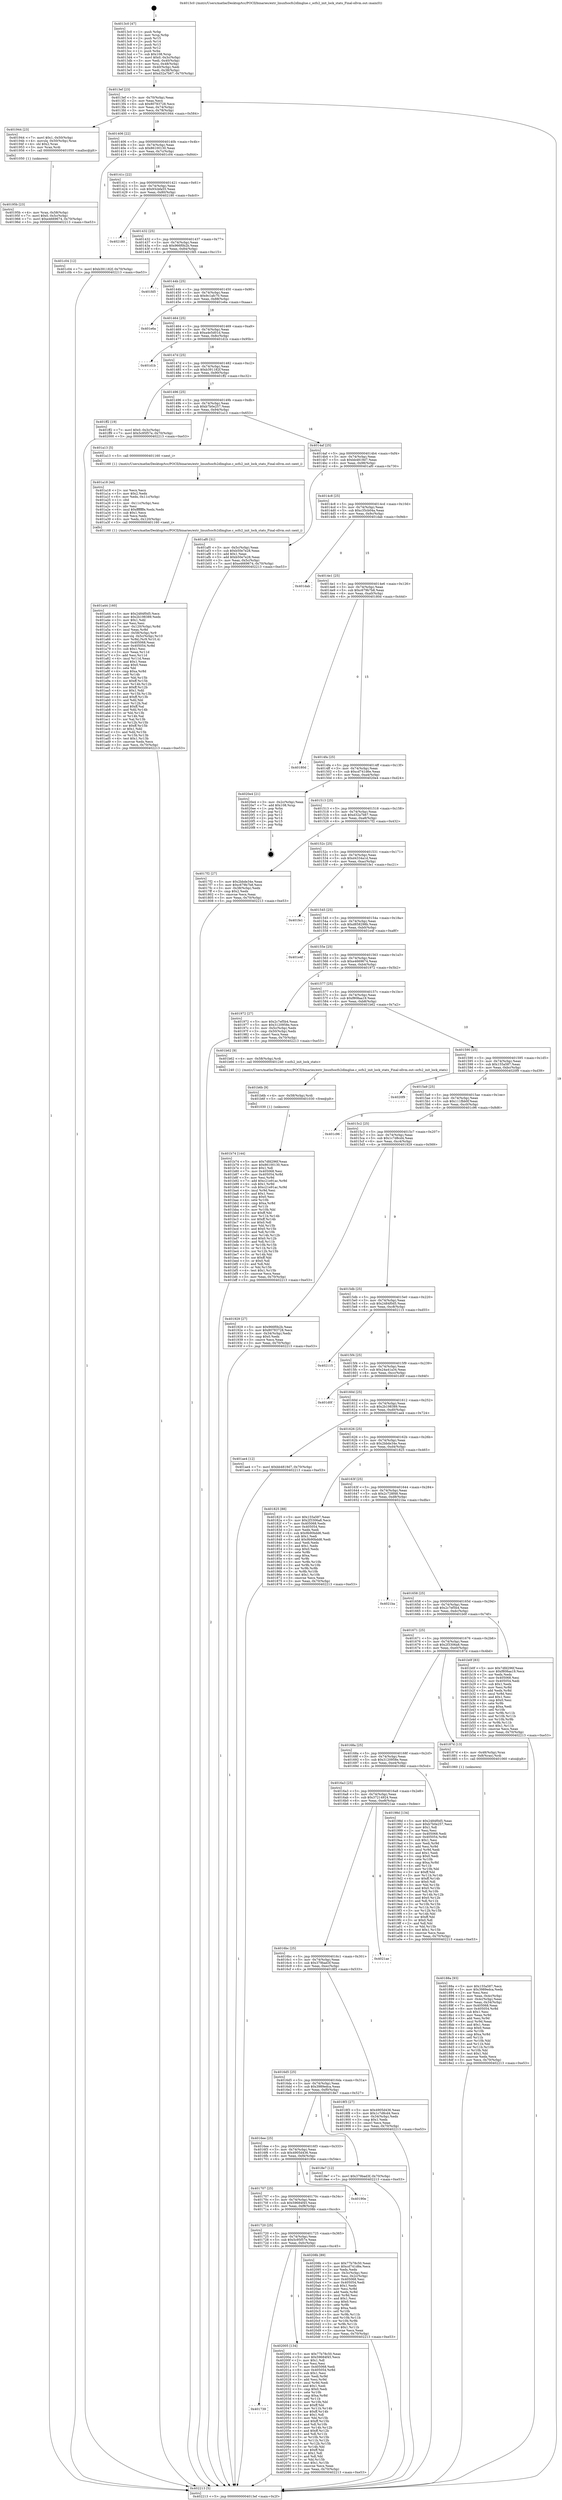 digraph "0x4013c0" {
  label = "0x4013c0 (/mnt/c/Users/mathe/Desktop/tcc/POCII/binaries/extr_linuxfsocfs2dlmglue.c_ocfs2_init_lock_stats_Final-ollvm.out::main(0))"
  labelloc = "t"
  node[shape=record]

  Entry [label="",width=0.3,height=0.3,shape=circle,fillcolor=black,style=filled]
  "0x4013ef" [label="{
     0x4013ef [23]\l
     | [instrs]\l
     &nbsp;&nbsp;0x4013ef \<+3\>: mov -0x70(%rbp),%eax\l
     &nbsp;&nbsp;0x4013f2 \<+2\>: mov %eax,%ecx\l
     &nbsp;&nbsp;0x4013f4 \<+6\>: sub $0x80783728,%ecx\l
     &nbsp;&nbsp;0x4013fa \<+3\>: mov %eax,-0x74(%rbp)\l
     &nbsp;&nbsp;0x4013fd \<+3\>: mov %ecx,-0x78(%rbp)\l
     &nbsp;&nbsp;0x401400 \<+6\>: je 0000000000401944 \<main+0x584\>\l
  }"]
  "0x401944" [label="{
     0x401944 [23]\l
     | [instrs]\l
     &nbsp;&nbsp;0x401944 \<+7\>: movl $0x1,-0x50(%rbp)\l
     &nbsp;&nbsp;0x40194b \<+4\>: movslq -0x50(%rbp),%rax\l
     &nbsp;&nbsp;0x40194f \<+4\>: shl $0x2,%rax\l
     &nbsp;&nbsp;0x401953 \<+3\>: mov %rax,%rdi\l
     &nbsp;&nbsp;0x401956 \<+5\>: call 0000000000401050 \<malloc@plt\>\l
     | [calls]\l
     &nbsp;&nbsp;0x401050 \{1\} (unknown)\l
  }"]
  "0x401406" [label="{
     0x401406 [22]\l
     | [instrs]\l
     &nbsp;&nbsp;0x401406 \<+5\>: jmp 000000000040140b \<main+0x4b\>\l
     &nbsp;&nbsp;0x40140b \<+3\>: mov -0x74(%rbp),%eax\l
     &nbsp;&nbsp;0x40140e \<+5\>: sub $0x86100130,%eax\l
     &nbsp;&nbsp;0x401413 \<+3\>: mov %eax,-0x7c(%rbp)\l
     &nbsp;&nbsp;0x401416 \<+6\>: je 0000000000401c04 \<main+0x844\>\l
  }"]
  Exit [label="",width=0.3,height=0.3,shape=circle,fillcolor=black,style=filled,peripheries=2]
  "0x401c04" [label="{
     0x401c04 [12]\l
     | [instrs]\l
     &nbsp;&nbsp;0x401c04 \<+7\>: movl $0xb391182f,-0x70(%rbp)\l
     &nbsp;&nbsp;0x401c0b \<+5\>: jmp 0000000000402213 \<main+0xe53\>\l
  }"]
  "0x40141c" [label="{
     0x40141c [22]\l
     | [instrs]\l
     &nbsp;&nbsp;0x40141c \<+5\>: jmp 0000000000401421 \<main+0x61\>\l
     &nbsp;&nbsp;0x401421 \<+3\>: mov -0x74(%rbp),%eax\l
     &nbsp;&nbsp;0x401424 \<+5\>: sub $0x93cbfa55,%eax\l
     &nbsp;&nbsp;0x401429 \<+3\>: mov %eax,-0x80(%rbp)\l
     &nbsp;&nbsp;0x40142c \<+6\>: je 0000000000402180 \<main+0xdc0\>\l
  }"]
  "0x401739" [label="{
     0x401739\l
  }", style=dashed]
  "0x402180" [label="{
     0x402180\l
  }", style=dashed]
  "0x401432" [label="{
     0x401432 [25]\l
     | [instrs]\l
     &nbsp;&nbsp;0x401432 \<+5\>: jmp 0000000000401437 \<main+0x77\>\l
     &nbsp;&nbsp;0x401437 \<+3\>: mov -0x74(%rbp),%eax\l
     &nbsp;&nbsp;0x40143a \<+5\>: sub $0x966f0b2b,%eax\l
     &nbsp;&nbsp;0x40143f \<+6\>: mov %eax,-0x84(%rbp)\l
     &nbsp;&nbsp;0x401445 \<+6\>: je 0000000000401fd5 \<main+0xc15\>\l
  }"]
  "0x402005" [label="{
     0x402005 [134]\l
     | [instrs]\l
     &nbsp;&nbsp;0x402005 \<+5\>: mov $0x77b78c50,%eax\l
     &nbsp;&nbsp;0x40200a \<+5\>: mov $0x59684f45,%ecx\l
     &nbsp;&nbsp;0x40200f \<+2\>: mov $0x1,%dl\l
     &nbsp;&nbsp;0x402011 \<+2\>: xor %esi,%esi\l
     &nbsp;&nbsp;0x402013 \<+7\>: mov 0x405068,%edi\l
     &nbsp;&nbsp;0x40201a \<+8\>: mov 0x405054,%r8d\l
     &nbsp;&nbsp;0x402022 \<+3\>: sub $0x1,%esi\l
     &nbsp;&nbsp;0x402025 \<+3\>: mov %edi,%r9d\l
     &nbsp;&nbsp;0x402028 \<+3\>: add %esi,%r9d\l
     &nbsp;&nbsp;0x40202b \<+4\>: imul %r9d,%edi\l
     &nbsp;&nbsp;0x40202f \<+3\>: and $0x1,%edi\l
     &nbsp;&nbsp;0x402032 \<+3\>: cmp $0x0,%edi\l
     &nbsp;&nbsp;0x402035 \<+4\>: sete %r10b\l
     &nbsp;&nbsp;0x402039 \<+4\>: cmp $0xa,%r8d\l
     &nbsp;&nbsp;0x40203d \<+4\>: setl %r11b\l
     &nbsp;&nbsp;0x402041 \<+3\>: mov %r10b,%bl\l
     &nbsp;&nbsp;0x402044 \<+3\>: xor $0xff,%bl\l
     &nbsp;&nbsp;0x402047 \<+3\>: mov %r11b,%r14b\l
     &nbsp;&nbsp;0x40204a \<+4\>: xor $0xff,%r14b\l
     &nbsp;&nbsp;0x40204e \<+3\>: xor $0x1,%dl\l
     &nbsp;&nbsp;0x402051 \<+3\>: mov %bl,%r15b\l
     &nbsp;&nbsp;0x402054 \<+4\>: and $0xff,%r15b\l
     &nbsp;&nbsp;0x402058 \<+3\>: and %dl,%r10b\l
     &nbsp;&nbsp;0x40205b \<+3\>: mov %r14b,%r12b\l
     &nbsp;&nbsp;0x40205e \<+4\>: and $0xff,%r12b\l
     &nbsp;&nbsp;0x402062 \<+3\>: and %dl,%r11b\l
     &nbsp;&nbsp;0x402065 \<+3\>: or %r10b,%r15b\l
     &nbsp;&nbsp;0x402068 \<+3\>: or %r11b,%r12b\l
     &nbsp;&nbsp;0x40206b \<+3\>: xor %r12b,%r15b\l
     &nbsp;&nbsp;0x40206e \<+3\>: or %r14b,%bl\l
     &nbsp;&nbsp;0x402071 \<+3\>: xor $0xff,%bl\l
     &nbsp;&nbsp;0x402074 \<+3\>: or $0x1,%dl\l
     &nbsp;&nbsp;0x402077 \<+2\>: and %dl,%bl\l
     &nbsp;&nbsp;0x402079 \<+3\>: or %bl,%r15b\l
     &nbsp;&nbsp;0x40207c \<+4\>: test $0x1,%r15b\l
     &nbsp;&nbsp;0x402080 \<+3\>: cmovne %ecx,%eax\l
     &nbsp;&nbsp;0x402083 \<+3\>: mov %eax,-0x70(%rbp)\l
     &nbsp;&nbsp;0x402086 \<+5\>: jmp 0000000000402213 \<main+0xe53\>\l
  }"]
  "0x401fd5" [label="{
     0x401fd5\l
  }", style=dashed]
  "0x40144b" [label="{
     0x40144b [25]\l
     | [instrs]\l
     &nbsp;&nbsp;0x40144b \<+5\>: jmp 0000000000401450 \<main+0x90\>\l
     &nbsp;&nbsp;0x401450 \<+3\>: mov -0x74(%rbp),%eax\l
     &nbsp;&nbsp;0x401453 \<+5\>: sub $0x9c1afc70,%eax\l
     &nbsp;&nbsp;0x401458 \<+6\>: mov %eax,-0x88(%rbp)\l
     &nbsp;&nbsp;0x40145e \<+6\>: je 0000000000401e6a \<main+0xaaa\>\l
  }"]
  "0x401720" [label="{
     0x401720 [25]\l
     | [instrs]\l
     &nbsp;&nbsp;0x401720 \<+5\>: jmp 0000000000401725 \<main+0x365\>\l
     &nbsp;&nbsp;0x401725 \<+3\>: mov -0x74(%rbp),%eax\l
     &nbsp;&nbsp;0x401728 \<+5\>: sub $0x5c95f57e,%eax\l
     &nbsp;&nbsp;0x40172d \<+6\>: mov %eax,-0xfc(%rbp)\l
     &nbsp;&nbsp;0x401733 \<+6\>: je 0000000000402005 \<main+0xc45\>\l
  }"]
  "0x401e6a" [label="{
     0x401e6a\l
  }", style=dashed]
  "0x401464" [label="{
     0x401464 [25]\l
     | [instrs]\l
     &nbsp;&nbsp;0x401464 \<+5\>: jmp 0000000000401469 \<main+0xa9\>\l
     &nbsp;&nbsp;0x401469 \<+3\>: mov -0x74(%rbp),%eax\l
     &nbsp;&nbsp;0x40146c \<+5\>: sub $0xa4e5d01d,%eax\l
     &nbsp;&nbsp;0x401471 \<+6\>: mov %eax,-0x8c(%rbp)\l
     &nbsp;&nbsp;0x401477 \<+6\>: je 0000000000401d1b \<main+0x95b\>\l
  }"]
  "0x40208b" [label="{
     0x40208b [89]\l
     | [instrs]\l
     &nbsp;&nbsp;0x40208b \<+5\>: mov $0x77b78c50,%eax\l
     &nbsp;&nbsp;0x402090 \<+5\>: mov $0xcd741d6e,%ecx\l
     &nbsp;&nbsp;0x402095 \<+2\>: xor %edx,%edx\l
     &nbsp;&nbsp;0x402097 \<+3\>: mov -0x3c(%rbp),%esi\l
     &nbsp;&nbsp;0x40209a \<+3\>: mov %esi,-0x2c(%rbp)\l
     &nbsp;&nbsp;0x40209d \<+7\>: mov 0x405068,%esi\l
     &nbsp;&nbsp;0x4020a4 \<+7\>: mov 0x405054,%edi\l
     &nbsp;&nbsp;0x4020ab \<+3\>: sub $0x1,%edx\l
     &nbsp;&nbsp;0x4020ae \<+3\>: mov %esi,%r8d\l
     &nbsp;&nbsp;0x4020b1 \<+3\>: add %edx,%r8d\l
     &nbsp;&nbsp;0x4020b4 \<+4\>: imul %r8d,%esi\l
     &nbsp;&nbsp;0x4020b8 \<+3\>: and $0x1,%esi\l
     &nbsp;&nbsp;0x4020bb \<+3\>: cmp $0x0,%esi\l
     &nbsp;&nbsp;0x4020be \<+4\>: sete %r9b\l
     &nbsp;&nbsp;0x4020c2 \<+3\>: cmp $0xa,%edi\l
     &nbsp;&nbsp;0x4020c5 \<+4\>: setl %r10b\l
     &nbsp;&nbsp;0x4020c9 \<+3\>: mov %r9b,%r11b\l
     &nbsp;&nbsp;0x4020cc \<+3\>: and %r10b,%r11b\l
     &nbsp;&nbsp;0x4020cf \<+3\>: xor %r10b,%r9b\l
     &nbsp;&nbsp;0x4020d2 \<+3\>: or %r9b,%r11b\l
     &nbsp;&nbsp;0x4020d5 \<+4\>: test $0x1,%r11b\l
     &nbsp;&nbsp;0x4020d9 \<+3\>: cmovne %ecx,%eax\l
     &nbsp;&nbsp;0x4020dc \<+3\>: mov %eax,-0x70(%rbp)\l
     &nbsp;&nbsp;0x4020df \<+5\>: jmp 0000000000402213 \<main+0xe53\>\l
  }"]
  "0x401d1b" [label="{
     0x401d1b\l
  }", style=dashed]
  "0x40147d" [label="{
     0x40147d [25]\l
     | [instrs]\l
     &nbsp;&nbsp;0x40147d \<+5\>: jmp 0000000000401482 \<main+0xc2\>\l
     &nbsp;&nbsp;0x401482 \<+3\>: mov -0x74(%rbp),%eax\l
     &nbsp;&nbsp;0x401485 \<+5\>: sub $0xb391182f,%eax\l
     &nbsp;&nbsp;0x40148a \<+6\>: mov %eax,-0x90(%rbp)\l
     &nbsp;&nbsp;0x401490 \<+6\>: je 0000000000401ff2 \<main+0xc32\>\l
  }"]
  "0x401707" [label="{
     0x401707 [25]\l
     | [instrs]\l
     &nbsp;&nbsp;0x401707 \<+5\>: jmp 000000000040170c \<main+0x34c\>\l
     &nbsp;&nbsp;0x40170c \<+3\>: mov -0x74(%rbp),%eax\l
     &nbsp;&nbsp;0x40170f \<+5\>: sub $0x59684f45,%eax\l
     &nbsp;&nbsp;0x401714 \<+6\>: mov %eax,-0xf8(%rbp)\l
     &nbsp;&nbsp;0x40171a \<+6\>: je 000000000040208b \<main+0xccb\>\l
  }"]
  "0x401ff2" [label="{
     0x401ff2 [19]\l
     | [instrs]\l
     &nbsp;&nbsp;0x401ff2 \<+7\>: movl $0x0,-0x3c(%rbp)\l
     &nbsp;&nbsp;0x401ff9 \<+7\>: movl $0x5c95f57e,-0x70(%rbp)\l
     &nbsp;&nbsp;0x402000 \<+5\>: jmp 0000000000402213 \<main+0xe53\>\l
  }"]
  "0x401496" [label="{
     0x401496 [25]\l
     | [instrs]\l
     &nbsp;&nbsp;0x401496 \<+5\>: jmp 000000000040149b \<main+0xdb\>\l
     &nbsp;&nbsp;0x40149b \<+3\>: mov -0x74(%rbp),%eax\l
     &nbsp;&nbsp;0x40149e \<+5\>: sub $0xb7b0e257,%eax\l
     &nbsp;&nbsp;0x4014a3 \<+6\>: mov %eax,-0x94(%rbp)\l
     &nbsp;&nbsp;0x4014a9 \<+6\>: je 0000000000401a13 \<main+0x653\>\l
  }"]
  "0x40190e" [label="{
     0x40190e\l
  }", style=dashed]
  "0x401a13" [label="{
     0x401a13 [5]\l
     | [instrs]\l
     &nbsp;&nbsp;0x401a13 \<+5\>: call 0000000000401160 \<next_i\>\l
     | [calls]\l
     &nbsp;&nbsp;0x401160 \{1\} (/mnt/c/Users/mathe/Desktop/tcc/POCII/binaries/extr_linuxfsocfs2dlmglue.c_ocfs2_init_lock_stats_Final-ollvm.out::next_i)\l
  }"]
  "0x4014af" [label="{
     0x4014af [25]\l
     | [instrs]\l
     &nbsp;&nbsp;0x4014af \<+5\>: jmp 00000000004014b4 \<main+0xf4\>\l
     &nbsp;&nbsp;0x4014b4 \<+3\>: mov -0x74(%rbp),%eax\l
     &nbsp;&nbsp;0x4014b7 \<+5\>: sub $0xbb4819d7,%eax\l
     &nbsp;&nbsp;0x4014bc \<+6\>: mov %eax,-0x98(%rbp)\l
     &nbsp;&nbsp;0x4014c2 \<+6\>: je 0000000000401af0 \<main+0x730\>\l
  }"]
  "0x401b74" [label="{
     0x401b74 [144]\l
     | [instrs]\l
     &nbsp;&nbsp;0x401b74 \<+5\>: mov $0x7dfd296f,%eax\l
     &nbsp;&nbsp;0x401b79 \<+5\>: mov $0x86100130,%ecx\l
     &nbsp;&nbsp;0x401b7e \<+2\>: mov $0x1,%dl\l
     &nbsp;&nbsp;0x401b80 \<+7\>: mov 0x405068,%esi\l
     &nbsp;&nbsp;0x401b87 \<+8\>: mov 0x405054,%r8d\l
     &nbsp;&nbsp;0x401b8f \<+3\>: mov %esi,%r9d\l
     &nbsp;&nbsp;0x401b92 \<+7\>: add $0xc21e91ac,%r9d\l
     &nbsp;&nbsp;0x401b99 \<+4\>: sub $0x1,%r9d\l
     &nbsp;&nbsp;0x401b9d \<+7\>: sub $0xc21e91ac,%r9d\l
     &nbsp;&nbsp;0x401ba4 \<+4\>: imul %r9d,%esi\l
     &nbsp;&nbsp;0x401ba8 \<+3\>: and $0x1,%esi\l
     &nbsp;&nbsp;0x401bab \<+3\>: cmp $0x0,%esi\l
     &nbsp;&nbsp;0x401bae \<+4\>: sete %r10b\l
     &nbsp;&nbsp;0x401bb2 \<+4\>: cmp $0xa,%r8d\l
     &nbsp;&nbsp;0x401bb6 \<+4\>: setl %r11b\l
     &nbsp;&nbsp;0x401bba \<+3\>: mov %r10b,%bl\l
     &nbsp;&nbsp;0x401bbd \<+3\>: xor $0xff,%bl\l
     &nbsp;&nbsp;0x401bc0 \<+3\>: mov %r11b,%r14b\l
     &nbsp;&nbsp;0x401bc3 \<+4\>: xor $0xff,%r14b\l
     &nbsp;&nbsp;0x401bc7 \<+3\>: xor $0x0,%dl\l
     &nbsp;&nbsp;0x401bca \<+3\>: mov %bl,%r15b\l
     &nbsp;&nbsp;0x401bcd \<+4\>: and $0x0,%r15b\l
     &nbsp;&nbsp;0x401bd1 \<+3\>: and %dl,%r10b\l
     &nbsp;&nbsp;0x401bd4 \<+3\>: mov %r14b,%r12b\l
     &nbsp;&nbsp;0x401bd7 \<+4\>: and $0x0,%r12b\l
     &nbsp;&nbsp;0x401bdb \<+3\>: and %dl,%r11b\l
     &nbsp;&nbsp;0x401bde \<+3\>: or %r10b,%r15b\l
     &nbsp;&nbsp;0x401be1 \<+3\>: or %r11b,%r12b\l
     &nbsp;&nbsp;0x401be4 \<+3\>: xor %r12b,%r15b\l
     &nbsp;&nbsp;0x401be7 \<+3\>: or %r14b,%bl\l
     &nbsp;&nbsp;0x401bea \<+3\>: xor $0xff,%bl\l
     &nbsp;&nbsp;0x401bed \<+3\>: or $0x0,%dl\l
     &nbsp;&nbsp;0x401bf0 \<+2\>: and %dl,%bl\l
     &nbsp;&nbsp;0x401bf2 \<+3\>: or %bl,%r15b\l
     &nbsp;&nbsp;0x401bf5 \<+4\>: test $0x1,%r15b\l
     &nbsp;&nbsp;0x401bf9 \<+3\>: cmovne %ecx,%eax\l
     &nbsp;&nbsp;0x401bfc \<+3\>: mov %eax,-0x70(%rbp)\l
     &nbsp;&nbsp;0x401bff \<+5\>: jmp 0000000000402213 \<main+0xe53\>\l
  }"]
  "0x401af0" [label="{
     0x401af0 [31]\l
     | [instrs]\l
     &nbsp;&nbsp;0x401af0 \<+3\>: mov -0x5c(%rbp),%eax\l
     &nbsp;&nbsp;0x401af3 \<+5\>: sub $0xb50e7e28,%eax\l
     &nbsp;&nbsp;0x401af8 \<+3\>: add $0x1,%eax\l
     &nbsp;&nbsp;0x401afb \<+5\>: add $0xb50e7e28,%eax\l
     &nbsp;&nbsp;0x401b00 \<+3\>: mov %eax,-0x5c(%rbp)\l
     &nbsp;&nbsp;0x401b03 \<+7\>: movl $0xe4669674,-0x70(%rbp)\l
     &nbsp;&nbsp;0x401b0a \<+5\>: jmp 0000000000402213 \<main+0xe53\>\l
  }"]
  "0x4014c8" [label="{
     0x4014c8 [25]\l
     | [instrs]\l
     &nbsp;&nbsp;0x4014c8 \<+5\>: jmp 00000000004014cd \<main+0x10d\>\l
     &nbsp;&nbsp;0x4014cd \<+3\>: mov -0x74(%rbp),%eax\l
     &nbsp;&nbsp;0x4014d0 \<+5\>: sub $0xc35cb04a,%eax\l
     &nbsp;&nbsp;0x4014d5 \<+6\>: mov %eax,-0x9c(%rbp)\l
     &nbsp;&nbsp;0x4014db \<+6\>: je 0000000000401dab \<main+0x9eb\>\l
  }"]
  "0x401b6b" [label="{
     0x401b6b [9]\l
     | [instrs]\l
     &nbsp;&nbsp;0x401b6b \<+4\>: mov -0x58(%rbp),%rdi\l
     &nbsp;&nbsp;0x401b6f \<+5\>: call 0000000000401030 \<free@plt\>\l
     | [calls]\l
     &nbsp;&nbsp;0x401030 \{1\} (unknown)\l
  }"]
  "0x401dab" [label="{
     0x401dab\l
  }", style=dashed]
  "0x4014e1" [label="{
     0x4014e1 [25]\l
     | [instrs]\l
     &nbsp;&nbsp;0x4014e1 \<+5\>: jmp 00000000004014e6 \<main+0x126\>\l
     &nbsp;&nbsp;0x4014e6 \<+3\>: mov -0x74(%rbp),%eax\l
     &nbsp;&nbsp;0x4014e9 \<+5\>: sub $0xc679b7b8,%eax\l
     &nbsp;&nbsp;0x4014ee \<+6\>: mov %eax,-0xa0(%rbp)\l
     &nbsp;&nbsp;0x4014f4 \<+6\>: je 000000000040180d \<main+0x44d\>\l
  }"]
  "0x401a44" [label="{
     0x401a44 [160]\l
     | [instrs]\l
     &nbsp;&nbsp;0x401a44 \<+5\>: mov $0x2484f0d5,%ecx\l
     &nbsp;&nbsp;0x401a49 \<+5\>: mov $0x2b198389,%edx\l
     &nbsp;&nbsp;0x401a4e \<+3\>: mov $0x1,%dil\l
     &nbsp;&nbsp;0x401a51 \<+2\>: xor %esi,%esi\l
     &nbsp;&nbsp;0x401a53 \<+7\>: mov -0x120(%rbp),%r8d\l
     &nbsp;&nbsp;0x401a5a \<+4\>: imul %eax,%r8d\l
     &nbsp;&nbsp;0x401a5e \<+4\>: mov -0x58(%rbp),%r9\l
     &nbsp;&nbsp;0x401a62 \<+4\>: movslq -0x5c(%rbp),%r10\l
     &nbsp;&nbsp;0x401a66 \<+4\>: mov %r8d,(%r9,%r10,4)\l
     &nbsp;&nbsp;0x401a6a \<+7\>: mov 0x405068,%eax\l
     &nbsp;&nbsp;0x401a71 \<+8\>: mov 0x405054,%r8d\l
     &nbsp;&nbsp;0x401a79 \<+3\>: sub $0x1,%esi\l
     &nbsp;&nbsp;0x401a7c \<+3\>: mov %eax,%r11d\l
     &nbsp;&nbsp;0x401a7f \<+3\>: add %esi,%r11d\l
     &nbsp;&nbsp;0x401a82 \<+4\>: imul %r11d,%eax\l
     &nbsp;&nbsp;0x401a86 \<+3\>: and $0x1,%eax\l
     &nbsp;&nbsp;0x401a89 \<+3\>: cmp $0x0,%eax\l
     &nbsp;&nbsp;0x401a8c \<+3\>: sete %bl\l
     &nbsp;&nbsp;0x401a8f \<+4\>: cmp $0xa,%r8d\l
     &nbsp;&nbsp;0x401a93 \<+4\>: setl %r14b\l
     &nbsp;&nbsp;0x401a97 \<+3\>: mov %bl,%r15b\l
     &nbsp;&nbsp;0x401a9a \<+4\>: xor $0xff,%r15b\l
     &nbsp;&nbsp;0x401a9e \<+3\>: mov %r14b,%r12b\l
     &nbsp;&nbsp;0x401aa1 \<+4\>: xor $0xff,%r12b\l
     &nbsp;&nbsp;0x401aa5 \<+4\>: xor $0x1,%dil\l
     &nbsp;&nbsp;0x401aa9 \<+3\>: mov %r15b,%r13b\l
     &nbsp;&nbsp;0x401aac \<+4\>: and $0xff,%r13b\l
     &nbsp;&nbsp;0x401ab0 \<+3\>: and %dil,%bl\l
     &nbsp;&nbsp;0x401ab3 \<+3\>: mov %r12b,%al\l
     &nbsp;&nbsp;0x401ab6 \<+2\>: and $0xff,%al\l
     &nbsp;&nbsp;0x401ab8 \<+3\>: and %dil,%r14b\l
     &nbsp;&nbsp;0x401abb \<+3\>: or %bl,%r13b\l
     &nbsp;&nbsp;0x401abe \<+3\>: or %r14b,%al\l
     &nbsp;&nbsp;0x401ac1 \<+3\>: xor %al,%r13b\l
     &nbsp;&nbsp;0x401ac4 \<+3\>: or %r12b,%r15b\l
     &nbsp;&nbsp;0x401ac7 \<+4\>: xor $0xff,%r15b\l
     &nbsp;&nbsp;0x401acb \<+4\>: or $0x1,%dil\l
     &nbsp;&nbsp;0x401acf \<+3\>: and %dil,%r15b\l
     &nbsp;&nbsp;0x401ad2 \<+3\>: or %r15b,%r13b\l
     &nbsp;&nbsp;0x401ad5 \<+4\>: test $0x1,%r13b\l
     &nbsp;&nbsp;0x401ad9 \<+3\>: cmovne %edx,%ecx\l
     &nbsp;&nbsp;0x401adc \<+3\>: mov %ecx,-0x70(%rbp)\l
     &nbsp;&nbsp;0x401adf \<+5\>: jmp 0000000000402213 \<main+0xe53\>\l
  }"]
  "0x40180d" [label="{
     0x40180d\l
  }", style=dashed]
  "0x4014fa" [label="{
     0x4014fa [25]\l
     | [instrs]\l
     &nbsp;&nbsp;0x4014fa \<+5\>: jmp 00000000004014ff \<main+0x13f\>\l
     &nbsp;&nbsp;0x4014ff \<+3\>: mov -0x74(%rbp),%eax\l
     &nbsp;&nbsp;0x401502 \<+5\>: sub $0xcd741d6e,%eax\l
     &nbsp;&nbsp;0x401507 \<+6\>: mov %eax,-0xa4(%rbp)\l
     &nbsp;&nbsp;0x40150d \<+6\>: je 00000000004020e4 \<main+0xd24\>\l
  }"]
  "0x401a18" [label="{
     0x401a18 [44]\l
     | [instrs]\l
     &nbsp;&nbsp;0x401a18 \<+2\>: xor %ecx,%ecx\l
     &nbsp;&nbsp;0x401a1a \<+5\>: mov $0x2,%edx\l
     &nbsp;&nbsp;0x401a1f \<+6\>: mov %edx,-0x11c(%rbp)\l
     &nbsp;&nbsp;0x401a25 \<+1\>: cltd\l
     &nbsp;&nbsp;0x401a26 \<+6\>: mov -0x11c(%rbp),%esi\l
     &nbsp;&nbsp;0x401a2c \<+2\>: idiv %esi\l
     &nbsp;&nbsp;0x401a2e \<+6\>: imul $0xfffffffe,%edx,%edx\l
     &nbsp;&nbsp;0x401a34 \<+3\>: sub $0x1,%ecx\l
     &nbsp;&nbsp;0x401a37 \<+2\>: sub %ecx,%edx\l
     &nbsp;&nbsp;0x401a39 \<+6\>: mov %edx,-0x120(%rbp)\l
     &nbsp;&nbsp;0x401a3f \<+5\>: call 0000000000401160 \<next_i\>\l
     | [calls]\l
     &nbsp;&nbsp;0x401160 \{1\} (/mnt/c/Users/mathe/Desktop/tcc/POCII/binaries/extr_linuxfsocfs2dlmglue.c_ocfs2_init_lock_stats_Final-ollvm.out::next_i)\l
  }"]
  "0x4020e4" [label="{
     0x4020e4 [21]\l
     | [instrs]\l
     &nbsp;&nbsp;0x4020e4 \<+3\>: mov -0x2c(%rbp),%eax\l
     &nbsp;&nbsp;0x4020e7 \<+7\>: add $0x108,%rsp\l
     &nbsp;&nbsp;0x4020ee \<+1\>: pop %rbx\l
     &nbsp;&nbsp;0x4020ef \<+2\>: pop %r12\l
     &nbsp;&nbsp;0x4020f1 \<+2\>: pop %r13\l
     &nbsp;&nbsp;0x4020f3 \<+2\>: pop %r14\l
     &nbsp;&nbsp;0x4020f5 \<+2\>: pop %r15\l
     &nbsp;&nbsp;0x4020f7 \<+1\>: pop %rbp\l
     &nbsp;&nbsp;0x4020f8 \<+1\>: ret\l
  }"]
  "0x401513" [label="{
     0x401513 [25]\l
     | [instrs]\l
     &nbsp;&nbsp;0x401513 \<+5\>: jmp 0000000000401518 \<main+0x158\>\l
     &nbsp;&nbsp;0x401518 \<+3\>: mov -0x74(%rbp),%eax\l
     &nbsp;&nbsp;0x40151b \<+5\>: sub $0xd32a7b67,%eax\l
     &nbsp;&nbsp;0x401520 \<+6\>: mov %eax,-0xa8(%rbp)\l
     &nbsp;&nbsp;0x401526 \<+6\>: je 00000000004017f2 \<main+0x432\>\l
  }"]
  "0x40195b" [label="{
     0x40195b [23]\l
     | [instrs]\l
     &nbsp;&nbsp;0x40195b \<+4\>: mov %rax,-0x58(%rbp)\l
     &nbsp;&nbsp;0x40195f \<+7\>: movl $0x0,-0x5c(%rbp)\l
     &nbsp;&nbsp;0x401966 \<+7\>: movl $0xe4669674,-0x70(%rbp)\l
     &nbsp;&nbsp;0x40196d \<+5\>: jmp 0000000000402213 \<main+0xe53\>\l
  }"]
  "0x4017f2" [label="{
     0x4017f2 [27]\l
     | [instrs]\l
     &nbsp;&nbsp;0x4017f2 \<+5\>: mov $0x2bbde34e,%eax\l
     &nbsp;&nbsp;0x4017f7 \<+5\>: mov $0xc679b7b8,%ecx\l
     &nbsp;&nbsp;0x4017fc \<+3\>: mov -0x38(%rbp),%edx\l
     &nbsp;&nbsp;0x4017ff \<+3\>: cmp $0x2,%edx\l
     &nbsp;&nbsp;0x401802 \<+3\>: cmovne %ecx,%eax\l
     &nbsp;&nbsp;0x401805 \<+3\>: mov %eax,-0x70(%rbp)\l
     &nbsp;&nbsp;0x401808 \<+5\>: jmp 0000000000402213 \<main+0xe53\>\l
  }"]
  "0x40152c" [label="{
     0x40152c [25]\l
     | [instrs]\l
     &nbsp;&nbsp;0x40152c \<+5\>: jmp 0000000000401531 \<main+0x171\>\l
     &nbsp;&nbsp;0x401531 \<+3\>: mov -0x74(%rbp),%eax\l
     &nbsp;&nbsp;0x401534 \<+5\>: sub $0xd4334a1d,%eax\l
     &nbsp;&nbsp;0x401539 \<+6\>: mov %eax,-0xac(%rbp)\l
     &nbsp;&nbsp;0x40153f \<+6\>: je 0000000000401fe1 \<main+0xc21\>\l
  }"]
  "0x402213" [label="{
     0x402213 [5]\l
     | [instrs]\l
     &nbsp;&nbsp;0x402213 \<+5\>: jmp 00000000004013ef \<main+0x2f\>\l
  }"]
  "0x4013c0" [label="{
     0x4013c0 [47]\l
     | [instrs]\l
     &nbsp;&nbsp;0x4013c0 \<+1\>: push %rbp\l
     &nbsp;&nbsp;0x4013c1 \<+3\>: mov %rsp,%rbp\l
     &nbsp;&nbsp;0x4013c4 \<+2\>: push %r15\l
     &nbsp;&nbsp;0x4013c6 \<+2\>: push %r14\l
     &nbsp;&nbsp;0x4013c8 \<+2\>: push %r13\l
     &nbsp;&nbsp;0x4013ca \<+2\>: push %r12\l
     &nbsp;&nbsp;0x4013cc \<+1\>: push %rbx\l
     &nbsp;&nbsp;0x4013cd \<+7\>: sub $0x108,%rsp\l
     &nbsp;&nbsp;0x4013d4 \<+7\>: movl $0x0,-0x3c(%rbp)\l
     &nbsp;&nbsp;0x4013db \<+3\>: mov %edi,-0x40(%rbp)\l
     &nbsp;&nbsp;0x4013de \<+4\>: mov %rsi,-0x48(%rbp)\l
     &nbsp;&nbsp;0x4013e2 \<+3\>: mov -0x40(%rbp),%edi\l
     &nbsp;&nbsp;0x4013e5 \<+3\>: mov %edi,-0x38(%rbp)\l
     &nbsp;&nbsp;0x4013e8 \<+7\>: movl $0xd32a7b67,-0x70(%rbp)\l
  }"]
  "0x4016ee" [label="{
     0x4016ee [25]\l
     | [instrs]\l
     &nbsp;&nbsp;0x4016ee \<+5\>: jmp 00000000004016f3 \<main+0x333\>\l
     &nbsp;&nbsp;0x4016f3 \<+3\>: mov -0x74(%rbp),%eax\l
     &nbsp;&nbsp;0x4016f6 \<+5\>: sub $0x4905d436,%eax\l
     &nbsp;&nbsp;0x4016fb \<+6\>: mov %eax,-0xf4(%rbp)\l
     &nbsp;&nbsp;0x401701 \<+6\>: je 000000000040190e \<main+0x54e\>\l
  }"]
  "0x401fe1" [label="{
     0x401fe1\l
  }", style=dashed]
  "0x401545" [label="{
     0x401545 [25]\l
     | [instrs]\l
     &nbsp;&nbsp;0x401545 \<+5\>: jmp 000000000040154a \<main+0x18a\>\l
     &nbsp;&nbsp;0x40154a \<+3\>: mov -0x74(%rbp),%eax\l
     &nbsp;&nbsp;0x40154d \<+5\>: sub $0xd858298b,%eax\l
     &nbsp;&nbsp;0x401552 \<+6\>: mov %eax,-0xb0(%rbp)\l
     &nbsp;&nbsp;0x401558 \<+6\>: je 0000000000401e4f \<main+0xa8f\>\l
  }"]
  "0x4018e7" [label="{
     0x4018e7 [12]\l
     | [instrs]\l
     &nbsp;&nbsp;0x4018e7 \<+7\>: movl $0x379bad3f,-0x70(%rbp)\l
     &nbsp;&nbsp;0x4018ee \<+5\>: jmp 0000000000402213 \<main+0xe53\>\l
  }"]
  "0x401e4f" [label="{
     0x401e4f\l
  }", style=dashed]
  "0x40155e" [label="{
     0x40155e [25]\l
     | [instrs]\l
     &nbsp;&nbsp;0x40155e \<+5\>: jmp 0000000000401563 \<main+0x1a3\>\l
     &nbsp;&nbsp;0x401563 \<+3\>: mov -0x74(%rbp),%eax\l
     &nbsp;&nbsp;0x401566 \<+5\>: sub $0xe4669674,%eax\l
     &nbsp;&nbsp;0x40156b \<+6\>: mov %eax,-0xb4(%rbp)\l
     &nbsp;&nbsp;0x401571 \<+6\>: je 0000000000401972 \<main+0x5b2\>\l
  }"]
  "0x4016d5" [label="{
     0x4016d5 [25]\l
     | [instrs]\l
     &nbsp;&nbsp;0x4016d5 \<+5\>: jmp 00000000004016da \<main+0x31a\>\l
     &nbsp;&nbsp;0x4016da \<+3\>: mov -0x74(%rbp),%eax\l
     &nbsp;&nbsp;0x4016dd \<+5\>: sub $0x3989edca,%eax\l
     &nbsp;&nbsp;0x4016e2 \<+6\>: mov %eax,-0xf0(%rbp)\l
     &nbsp;&nbsp;0x4016e8 \<+6\>: je 00000000004018e7 \<main+0x527\>\l
  }"]
  "0x401972" [label="{
     0x401972 [27]\l
     | [instrs]\l
     &nbsp;&nbsp;0x401972 \<+5\>: mov $0x2c7ef5b4,%eax\l
     &nbsp;&nbsp;0x401977 \<+5\>: mov $0x3120958e,%ecx\l
     &nbsp;&nbsp;0x40197c \<+3\>: mov -0x5c(%rbp),%edx\l
     &nbsp;&nbsp;0x40197f \<+3\>: cmp -0x50(%rbp),%edx\l
     &nbsp;&nbsp;0x401982 \<+3\>: cmovl %ecx,%eax\l
     &nbsp;&nbsp;0x401985 \<+3\>: mov %eax,-0x70(%rbp)\l
     &nbsp;&nbsp;0x401988 \<+5\>: jmp 0000000000402213 \<main+0xe53\>\l
  }"]
  "0x401577" [label="{
     0x401577 [25]\l
     | [instrs]\l
     &nbsp;&nbsp;0x401577 \<+5\>: jmp 000000000040157c \<main+0x1bc\>\l
     &nbsp;&nbsp;0x40157c \<+3\>: mov -0x74(%rbp),%eax\l
     &nbsp;&nbsp;0x40157f \<+5\>: sub $0xf808aa19,%eax\l
     &nbsp;&nbsp;0x401584 \<+6\>: mov %eax,-0xb8(%rbp)\l
     &nbsp;&nbsp;0x40158a \<+6\>: je 0000000000401b62 \<main+0x7a2\>\l
  }"]
  "0x4018f3" [label="{
     0x4018f3 [27]\l
     | [instrs]\l
     &nbsp;&nbsp;0x4018f3 \<+5\>: mov $0x4905d436,%eax\l
     &nbsp;&nbsp;0x4018f8 \<+5\>: mov $0x1c7d8cd4,%ecx\l
     &nbsp;&nbsp;0x4018fd \<+3\>: mov -0x34(%rbp),%edx\l
     &nbsp;&nbsp;0x401900 \<+3\>: cmp $0x1,%edx\l
     &nbsp;&nbsp;0x401903 \<+3\>: cmovl %ecx,%eax\l
     &nbsp;&nbsp;0x401906 \<+3\>: mov %eax,-0x70(%rbp)\l
     &nbsp;&nbsp;0x401909 \<+5\>: jmp 0000000000402213 \<main+0xe53\>\l
  }"]
  "0x401b62" [label="{
     0x401b62 [9]\l
     | [instrs]\l
     &nbsp;&nbsp;0x401b62 \<+4\>: mov -0x58(%rbp),%rdi\l
     &nbsp;&nbsp;0x401b66 \<+5\>: call 0000000000401240 \<ocfs2_init_lock_stats\>\l
     | [calls]\l
     &nbsp;&nbsp;0x401240 \{1\} (/mnt/c/Users/mathe/Desktop/tcc/POCII/binaries/extr_linuxfsocfs2dlmglue.c_ocfs2_init_lock_stats_Final-ollvm.out::ocfs2_init_lock_stats)\l
  }"]
  "0x401590" [label="{
     0x401590 [25]\l
     | [instrs]\l
     &nbsp;&nbsp;0x401590 \<+5\>: jmp 0000000000401595 \<main+0x1d5\>\l
     &nbsp;&nbsp;0x401595 \<+3\>: mov -0x74(%rbp),%eax\l
     &nbsp;&nbsp;0x401598 \<+5\>: sub $0x155a587,%eax\l
     &nbsp;&nbsp;0x40159d \<+6\>: mov %eax,-0xbc(%rbp)\l
     &nbsp;&nbsp;0x4015a3 \<+6\>: je 00000000004020f9 \<main+0xd39\>\l
  }"]
  "0x4016bc" [label="{
     0x4016bc [25]\l
     | [instrs]\l
     &nbsp;&nbsp;0x4016bc \<+5\>: jmp 00000000004016c1 \<main+0x301\>\l
     &nbsp;&nbsp;0x4016c1 \<+3\>: mov -0x74(%rbp),%eax\l
     &nbsp;&nbsp;0x4016c4 \<+5\>: sub $0x379bad3f,%eax\l
     &nbsp;&nbsp;0x4016c9 \<+6\>: mov %eax,-0xec(%rbp)\l
     &nbsp;&nbsp;0x4016cf \<+6\>: je 00000000004018f3 \<main+0x533\>\l
  }"]
  "0x4020f9" [label="{
     0x4020f9\l
  }", style=dashed]
  "0x4015a9" [label="{
     0x4015a9 [25]\l
     | [instrs]\l
     &nbsp;&nbsp;0x4015a9 \<+5\>: jmp 00000000004015ae \<main+0x1ee\>\l
     &nbsp;&nbsp;0x4015ae \<+3\>: mov -0x74(%rbp),%eax\l
     &nbsp;&nbsp;0x4015b1 \<+5\>: sub $0x111fbb0f,%eax\l
     &nbsp;&nbsp;0x4015b6 \<+6\>: mov %eax,-0xc0(%rbp)\l
     &nbsp;&nbsp;0x4015bc \<+6\>: je 0000000000401c96 \<main+0x8d6\>\l
  }"]
  "0x4021ae" [label="{
     0x4021ae\l
  }", style=dashed]
  "0x401c96" [label="{
     0x401c96\l
  }", style=dashed]
  "0x4015c2" [label="{
     0x4015c2 [25]\l
     | [instrs]\l
     &nbsp;&nbsp;0x4015c2 \<+5\>: jmp 00000000004015c7 \<main+0x207\>\l
     &nbsp;&nbsp;0x4015c7 \<+3\>: mov -0x74(%rbp),%eax\l
     &nbsp;&nbsp;0x4015ca \<+5\>: sub $0x1c7d8cd4,%eax\l
     &nbsp;&nbsp;0x4015cf \<+6\>: mov %eax,-0xc4(%rbp)\l
     &nbsp;&nbsp;0x4015d5 \<+6\>: je 0000000000401929 \<main+0x569\>\l
  }"]
  "0x4016a3" [label="{
     0x4016a3 [25]\l
     | [instrs]\l
     &nbsp;&nbsp;0x4016a3 \<+5\>: jmp 00000000004016a8 \<main+0x2e8\>\l
     &nbsp;&nbsp;0x4016a8 \<+3\>: mov -0x74(%rbp),%eax\l
     &nbsp;&nbsp;0x4016ab \<+5\>: sub $0x37214924,%eax\l
     &nbsp;&nbsp;0x4016b0 \<+6\>: mov %eax,-0xe8(%rbp)\l
     &nbsp;&nbsp;0x4016b6 \<+6\>: je 00000000004021ae \<main+0xdee\>\l
  }"]
  "0x401929" [label="{
     0x401929 [27]\l
     | [instrs]\l
     &nbsp;&nbsp;0x401929 \<+5\>: mov $0x966f0b2b,%eax\l
     &nbsp;&nbsp;0x40192e \<+5\>: mov $0x80783728,%ecx\l
     &nbsp;&nbsp;0x401933 \<+3\>: mov -0x34(%rbp),%edx\l
     &nbsp;&nbsp;0x401936 \<+3\>: cmp $0x0,%edx\l
     &nbsp;&nbsp;0x401939 \<+3\>: cmove %ecx,%eax\l
     &nbsp;&nbsp;0x40193c \<+3\>: mov %eax,-0x70(%rbp)\l
     &nbsp;&nbsp;0x40193f \<+5\>: jmp 0000000000402213 \<main+0xe53\>\l
  }"]
  "0x4015db" [label="{
     0x4015db [25]\l
     | [instrs]\l
     &nbsp;&nbsp;0x4015db \<+5\>: jmp 00000000004015e0 \<main+0x220\>\l
     &nbsp;&nbsp;0x4015e0 \<+3\>: mov -0x74(%rbp),%eax\l
     &nbsp;&nbsp;0x4015e3 \<+5\>: sub $0x2484f0d5,%eax\l
     &nbsp;&nbsp;0x4015e8 \<+6\>: mov %eax,-0xc8(%rbp)\l
     &nbsp;&nbsp;0x4015ee \<+6\>: je 0000000000402115 \<main+0xd55\>\l
  }"]
  "0x40198d" [label="{
     0x40198d [134]\l
     | [instrs]\l
     &nbsp;&nbsp;0x40198d \<+5\>: mov $0x2484f0d5,%eax\l
     &nbsp;&nbsp;0x401992 \<+5\>: mov $0xb7b0e257,%ecx\l
     &nbsp;&nbsp;0x401997 \<+2\>: mov $0x1,%dl\l
     &nbsp;&nbsp;0x401999 \<+2\>: xor %esi,%esi\l
     &nbsp;&nbsp;0x40199b \<+7\>: mov 0x405068,%edi\l
     &nbsp;&nbsp;0x4019a2 \<+8\>: mov 0x405054,%r8d\l
     &nbsp;&nbsp;0x4019aa \<+3\>: sub $0x1,%esi\l
     &nbsp;&nbsp;0x4019ad \<+3\>: mov %edi,%r9d\l
     &nbsp;&nbsp;0x4019b0 \<+3\>: add %esi,%r9d\l
     &nbsp;&nbsp;0x4019b3 \<+4\>: imul %r9d,%edi\l
     &nbsp;&nbsp;0x4019b7 \<+3\>: and $0x1,%edi\l
     &nbsp;&nbsp;0x4019ba \<+3\>: cmp $0x0,%edi\l
     &nbsp;&nbsp;0x4019bd \<+4\>: sete %r10b\l
     &nbsp;&nbsp;0x4019c1 \<+4\>: cmp $0xa,%r8d\l
     &nbsp;&nbsp;0x4019c5 \<+4\>: setl %r11b\l
     &nbsp;&nbsp;0x4019c9 \<+3\>: mov %r10b,%bl\l
     &nbsp;&nbsp;0x4019cc \<+3\>: xor $0xff,%bl\l
     &nbsp;&nbsp;0x4019cf \<+3\>: mov %r11b,%r14b\l
     &nbsp;&nbsp;0x4019d2 \<+4\>: xor $0xff,%r14b\l
     &nbsp;&nbsp;0x4019d6 \<+3\>: xor $0x0,%dl\l
     &nbsp;&nbsp;0x4019d9 \<+3\>: mov %bl,%r15b\l
     &nbsp;&nbsp;0x4019dc \<+4\>: and $0x0,%r15b\l
     &nbsp;&nbsp;0x4019e0 \<+3\>: and %dl,%r10b\l
     &nbsp;&nbsp;0x4019e3 \<+3\>: mov %r14b,%r12b\l
     &nbsp;&nbsp;0x4019e6 \<+4\>: and $0x0,%r12b\l
     &nbsp;&nbsp;0x4019ea \<+3\>: and %dl,%r11b\l
     &nbsp;&nbsp;0x4019ed \<+3\>: or %r10b,%r15b\l
     &nbsp;&nbsp;0x4019f0 \<+3\>: or %r11b,%r12b\l
     &nbsp;&nbsp;0x4019f3 \<+3\>: xor %r12b,%r15b\l
     &nbsp;&nbsp;0x4019f6 \<+3\>: or %r14b,%bl\l
     &nbsp;&nbsp;0x4019f9 \<+3\>: xor $0xff,%bl\l
     &nbsp;&nbsp;0x4019fc \<+3\>: or $0x0,%dl\l
     &nbsp;&nbsp;0x4019ff \<+2\>: and %dl,%bl\l
     &nbsp;&nbsp;0x401a01 \<+3\>: or %bl,%r15b\l
     &nbsp;&nbsp;0x401a04 \<+4\>: test $0x1,%r15b\l
     &nbsp;&nbsp;0x401a08 \<+3\>: cmovne %ecx,%eax\l
     &nbsp;&nbsp;0x401a0b \<+3\>: mov %eax,-0x70(%rbp)\l
     &nbsp;&nbsp;0x401a0e \<+5\>: jmp 0000000000402213 \<main+0xe53\>\l
  }"]
  "0x402115" [label="{
     0x402115\l
  }", style=dashed]
  "0x4015f4" [label="{
     0x4015f4 [25]\l
     | [instrs]\l
     &nbsp;&nbsp;0x4015f4 \<+5\>: jmp 00000000004015f9 \<main+0x239\>\l
     &nbsp;&nbsp;0x4015f9 \<+3\>: mov -0x74(%rbp),%eax\l
     &nbsp;&nbsp;0x4015fc \<+5\>: sub $0x24a41a34,%eax\l
     &nbsp;&nbsp;0x401601 \<+6\>: mov %eax,-0xcc(%rbp)\l
     &nbsp;&nbsp;0x401607 \<+6\>: je 0000000000401d0f \<main+0x94f\>\l
  }"]
  "0x40188a" [label="{
     0x40188a [93]\l
     | [instrs]\l
     &nbsp;&nbsp;0x40188a \<+5\>: mov $0x155a587,%ecx\l
     &nbsp;&nbsp;0x40188f \<+5\>: mov $0x3989edca,%edx\l
     &nbsp;&nbsp;0x401894 \<+2\>: xor %esi,%esi\l
     &nbsp;&nbsp;0x401896 \<+3\>: mov %eax,-0x4c(%rbp)\l
     &nbsp;&nbsp;0x401899 \<+3\>: mov -0x4c(%rbp),%eax\l
     &nbsp;&nbsp;0x40189c \<+3\>: mov %eax,-0x34(%rbp)\l
     &nbsp;&nbsp;0x40189f \<+7\>: mov 0x405068,%eax\l
     &nbsp;&nbsp;0x4018a6 \<+8\>: mov 0x405054,%r8d\l
     &nbsp;&nbsp;0x4018ae \<+3\>: sub $0x1,%esi\l
     &nbsp;&nbsp;0x4018b1 \<+3\>: mov %eax,%r9d\l
     &nbsp;&nbsp;0x4018b4 \<+3\>: add %esi,%r9d\l
     &nbsp;&nbsp;0x4018b7 \<+4\>: imul %r9d,%eax\l
     &nbsp;&nbsp;0x4018bb \<+3\>: and $0x1,%eax\l
     &nbsp;&nbsp;0x4018be \<+3\>: cmp $0x0,%eax\l
     &nbsp;&nbsp;0x4018c1 \<+4\>: sete %r10b\l
     &nbsp;&nbsp;0x4018c5 \<+4\>: cmp $0xa,%r8d\l
     &nbsp;&nbsp;0x4018c9 \<+4\>: setl %r11b\l
     &nbsp;&nbsp;0x4018cd \<+3\>: mov %r10b,%bl\l
     &nbsp;&nbsp;0x4018d0 \<+3\>: and %r11b,%bl\l
     &nbsp;&nbsp;0x4018d3 \<+3\>: xor %r11b,%r10b\l
     &nbsp;&nbsp;0x4018d6 \<+3\>: or %r10b,%bl\l
     &nbsp;&nbsp;0x4018d9 \<+3\>: test $0x1,%bl\l
     &nbsp;&nbsp;0x4018dc \<+3\>: cmovne %edx,%ecx\l
     &nbsp;&nbsp;0x4018df \<+3\>: mov %ecx,-0x70(%rbp)\l
     &nbsp;&nbsp;0x4018e2 \<+5\>: jmp 0000000000402213 \<main+0xe53\>\l
  }"]
  "0x401d0f" [label="{
     0x401d0f\l
  }", style=dashed]
  "0x40160d" [label="{
     0x40160d [25]\l
     | [instrs]\l
     &nbsp;&nbsp;0x40160d \<+5\>: jmp 0000000000401612 \<main+0x252\>\l
     &nbsp;&nbsp;0x401612 \<+3\>: mov -0x74(%rbp),%eax\l
     &nbsp;&nbsp;0x401615 \<+5\>: sub $0x2b198389,%eax\l
     &nbsp;&nbsp;0x40161a \<+6\>: mov %eax,-0xd0(%rbp)\l
     &nbsp;&nbsp;0x401620 \<+6\>: je 0000000000401ae4 \<main+0x724\>\l
  }"]
  "0x40168a" [label="{
     0x40168a [25]\l
     | [instrs]\l
     &nbsp;&nbsp;0x40168a \<+5\>: jmp 000000000040168f \<main+0x2cf\>\l
     &nbsp;&nbsp;0x40168f \<+3\>: mov -0x74(%rbp),%eax\l
     &nbsp;&nbsp;0x401692 \<+5\>: sub $0x3120958e,%eax\l
     &nbsp;&nbsp;0x401697 \<+6\>: mov %eax,-0xe4(%rbp)\l
     &nbsp;&nbsp;0x40169d \<+6\>: je 000000000040198d \<main+0x5cd\>\l
  }"]
  "0x401ae4" [label="{
     0x401ae4 [12]\l
     | [instrs]\l
     &nbsp;&nbsp;0x401ae4 \<+7\>: movl $0xbb4819d7,-0x70(%rbp)\l
     &nbsp;&nbsp;0x401aeb \<+5\>: jmp 0000000000402213 \<main+0xe53\>\l
  }"]
  "0x401626" [label="{
     0x401626 [25]\l
     | [instrs]\l
     &nbsp;&nbsp;0x401626 \<+5\>: jmp 000000000040162b \<main+0x26b\>\l
     &nbsp;&nbsp;0x40162b \<+3\>: mov -0x74(%rbp),%eax\l
     &nbsp;&nbsp;0x40162e \<+5\>: sub $0x2bbde34e,%eax\l
     &nbsp;&nbsp;0x401633 \<+6\>: mov %eax,-0xd4(%rbp)\l
     &nbsp;&nbsp;0x401639 \<+6\>: je 0000000000401825 \<main+0x465\>\l
  }"]
  "0x40187d" [label="{
     0x40187d [13]\l
     | [instrs]\l
     &nbsp;&nbsp;0x40187d \<+4\>: mov -0x48(%rbp),%rax\l
     &nbsp;&nbsp;0x401881 \<+4\>: mov 0x8(%rax),%rdi\l
     &nbsp;&nbsp;0x401885 \<+5\>: call 0000000000401060 \<atoi@plt\>\l
     | [calls]\l
     &nbsp;&nbsp;0x401060 \{1\} (unknown)\l
  }"]
  "0x401825" [label="{
     0x401825 [88]\l
     | [instrs]\l
     &nbsp;&nbsp;0x401825 \<+5\>: mov $0x155a587,%eax\l
     &nbsp;&nbsp;0x40182a \<+5\>: mov $0x2f3306a8,%ecx\l
     &nbsp;&nbsp;0x40182f \<+7\>: mov 0x405068,%edx\l
     &nbsp;&nbsp;0x401836 \<+7\>: mov 0x405054,%esi\l
     &nbsp;&nbsp;0x40183d \<+2\>: mov %edx,%edi\l
     &nbsp;&nbsp;0x40183f \<+6\>: sub $0x9b90bdd6,%edi\l
     &nbsp;&nbsp;0x401845 \<+3\>: sub $0x1,%edi\l
     &nbsp;&nbsp;0x401848 \<+6\>: add $0x9b90bdd6,%edi\l
     &nbsp;&nbsp;0x40184e \<+3\>: imul %edi,%edx\l
     &nbsp;&nbsp;0x401851 \<+3\>: and $0x1,%edx\l
     &nbsp;&nbsp;0x401854 \<+3\>: cmp $0x0,%edx\l
     &nbsp;&nbsp;0x401857 \<+4\>: sete %r8b\l
     &nbsp;&nbsp;0x40185b \<+3\>: cmp $0xa,%esi\l
     &nbsp;&nbsp;0x40185e \<+4\>: setl %r9b\l
     &nbsp;&nbsp;0x401862 \<+3\>: mov %r8b,%r10b\l
     &nbsp;&nbsp;0x401865 \<+3\>: and %r9b,%r10b\l
     &nbsp;&nbsp;0x401868 \<+3\>: xor %r9b,%r8b\l
     &nbsp;&nbsp;0x40186b \<+3\>: or %r8b,%r10b\l
     &nbsp;&nbsp;0x40186e \<+4\>: test $0x1,%r10b\l
     &nbsp;&nbsp;0x401872 \<+3\>: cmovne %ecx,%eax\l
     &nbsp;&nbsp;0x401875 \<+3\>: mov %eax,-0x70(%rbp)\l
     &nbsp;&nbsp;0x401878 \<+5\>: jmp 0000000000402213 \<main+0xe53\>\l
  }"]
  "0x40163f" [label="{
     0x40163f [25]\l
     | [instrs]\l
     &nbsp;&nbsp;0x40163f \<+5\>: jmp 0000000000401644 \<main+0x284\>\l
     &nbsp;&nbsp;0x401644 \<+3\>: mov -0x74(%rbp),%eax\l
     &nbsp;&nbsp;0x401647 \<+5\>: sub $0x2c728f48,%eax\l
     &nbsp;&nbsp;0x40164c \<+6\>: mov %eax,-0xd8(%rbp)\l
     &nbsp;&nbsp;0x401652 \<+6\>: je 00000000004021ba \<main+0xdfa\>\l
  }"]
  "0x401671" [label="{
     0x401671 [25]\l
     | [instrs]\l
     &nbsp;&nbsp;0x401671 \<+5\>: jmp 0000000000401676 \<main+0x2b6\>\l
     &nbsp;&nbsp;0x401676 \<+3\>: mov -0x74(%rbp),%eax\l
     &nbsp;&nbsp;0x401679 \<+5\>: sub $0x2f3306a8,%eax\l
     &nbsp;&nbsp;0x40167e \<+6\>: mov %eax,-0xe0(%rbp)\l
     &nbsp;&nbsp;0x401684 \<+6\>: je 000000000040187d \<main+0x4bd\>\l
  }"]
  "0x4021ba" [label="{
     0x4021ba\l
  }", style=dashed]
  "0x401658" [label="{
     0x401658 [25]\l
     | [instrs]\l
     &nbsp;&nbsp;0x401658 \<+5\>: jmp 000000000040165d \<main+0x29d\>\l
     &nbsp;&nbsp;0x40165d \<+3\>: mov -0x74(%rbp),%eax\l
     &nbsp;&nbsp;0x401660 \<+5\>: sub $0x2c7ef5b4,%eax\l
     &nbsp;&nbsp;0x401665 \<+6\>: mov %eax,-0xdc(%rbp)\l
     &nbsp;&nbsp;0x40166b \<+6\>: je 0000000000401b0f \<main+0x74f\>\l
  }"]
  "0x401b0f" [label="{
     0x401b0f [83]\l
     | [instrs]\l
     &nbsp;&nbsp;0x401b0f \<+5\>: mov $0x7dfd296f,%eax\l
     &nbsp;&nbsp;0x401b14 \<+5\>: mov $0xf808aa19,%ecx\l
     &nbsp;&nbsp;0x401b19 \<+2\>: xor %edx,%edx\l
     &nbsp;&nbsp;0x401b1b \<+7\>: mov 0x405068,%esi\l
     &nbsp;&nbsp;0x401b22 \<+7\>: mov 0x405054,%edi\l
     &nbsp;&nbsp;0x401b29 \<+3\>: sub $0x1,%edx\l
     &nbsp;&nbsp;0x401b2c \<+3\>: mov %esi,%r8d\l
     &nbsp;&nbsp;0x401b2f \<+3\>: add %edx,%r8d\l
     &nbsp;&nbsp;0x401b32 \<+4\>: imul %r8d,%esi\l
     &nbsp;&nbsp;0x401b36 \<+3\>: and $0x1,%esi\l
     &nbsp;&nbsp;0x401b39 \<+3\>: cmp $0x0,%esi\l
     &nbsp;&nbsp;0x401b3c \<+4\>: sete %r9b\l
     &nbsp;&nbsp;0x401b40 \<+3\>: cmp $0xa,%edi\l
     &nbsp;&nbsp;0x401b43 \<+4\>: setl %r10b\l
     &nbsp;&nbsp;0x401b47 \<+3\>: mov %r9b,%r11b\l
     &nbsp;&nbsp;0x401b4a \<+3\>: and %r10b,%r11b\l
     &nbsp;&nbsp;0x401b4d \<+3\>: xor %r10b,%r9b\l
     &nbsp;&nbsp;0x401b50 \<+3\>: or %r9b,%r11b\l
     &nbsp;&nbsp;0x401b53 \<+4\>: test $0x1,%r11b\l
     &nbsp;&nbsp;0x401b57 \<+3\>: cmovne %ecx,%eax\l
     &nbsp;&nbsp;0x401b5a \<+3\>: mov %eax,-0x70(%rbp)\l
     &nbsp;&nbsp;0x401b5d \<+5\>: jmp 0000000000402213 \<main+0xe53\>\l
  }"]
  Entry -> "0x4013c0" [label=" 1"]
  "0x4013ef" -> "0x401944" [label=" 1"]
  "0x4013ef" -> "0x401406" [label=" 19"]
  "0x4020e4" -> Exit [label=" 1"]
  "0x401406" -> "0x401c04" [label=" 1"]
  "0x401406" -> "0x40141c" [label=" 18"]
  "0x40208b" -> "0x402213" [label=" 1"]
  "0x40141c" -> "0x402180" [label=" 0"]
  "0x40141c" -> "0x401432" [label=" 18"]
  "0x402005" -> "0x402213" [label=" 1"]
  "0x401432" -> "0x401fd5" [label=" 0"]
  "0x401432" -> "0x40144b" [label=" 18"]
  "0x401720" -> "0x401739" [label=" 0"]
  "0x40144b" -> "0x401e6a" [label=" 0"]
  "0x40144b" -> "0x401464" [label=" 18"]
  "0x401720" -> "0x402005" [label=" 1"]
  "0x401464" -> "0x401d1b" [label=" 0"]
  "0x401464" -> "0x40147d" [label=" 18"]
  "0x401707" -> "0x401720" [label=" 1"]
  "0x40147d" -> "0x401ff2" [label=" 1"]
  "0x40147d" -> "0x401496" [label=" 17"]
  "0x401707" -> "0x40208b" [label=" 1"]
  "0x401496" -> "0x401a13" [label=" 1"]
  "0x401496" -> "0x4014af" [label=" 16"]
  "0x4016ee" -> "0x401707" [label=" 2"]
  "0x4014af" -> "0x401af0" [label=" 1"]
  "0x4014af" -> "0x4014c8" [label=" 15"]
  "0x4016ee" -> "0x40190e" [label=" 0"]
  "0x4014c8" -> "0x401dab" [label=" 0"]
  "0x4014c8" -> "0x4014e1" [label=" 15"]
  "0x401ff2" -> "0x402213" [label=" 1"]
  "0x4014e1" -> "0x40180d" [label=" 0"]
  "0x4014e1" -> "0x4014fa" [label=" 15"]
  "0x401c04" -> "0x402213" [label=" 1"]
  "0x4014fa" -> "0x4020e4" [label=" 1"]
  "0x4014fa" -> "0x401513" [label=" 14"]
  "0x401b74" -> "0x402213" [label=" 1"]
  "0x401513" -> "0x4017f2" [label=" 1"]
  "0x401513" -> "0x40152c" [label=" 13"]
  "0x4017f2" -> "0x402213" [label=" 1"]
  "0x4013c0" -> "0x4013ef" [label=" 1"]
  "0x402213" -> "0x4013ef" [label=" 19"]
  "0x401b6b" -> "0x401b74" [label=" 1"]
  "0x40152c" -> "0x401fe1" [label=" 0"]
  "0x40152c" -> "0x401545" [label=" 13"]
  "0x401b62" -> "0x401b6b" [label=" 1"]
  "0x401545" -> "0x401e4f" [label=" 0"]
  "0x401545" -> "0x40155e" [label=" 13"]
  "0x401b0f" -> "0x402213" [label=" 1"]
  "0x40155e" -> "0x401972" [label=" 2"]
  "0x40155e" -> "0x401577" [label=" 11"]
  "0x401ae4" -> "0x402213" [label=" 1"]
  "0x401577" -> "0x401b62" [label=" 1"]
  "0x401577" -> "0x401590" [label=" 10"]
  "0x401a44" -> "0x402213" [label=" 1"]
  "0x401590" -> "0x4020f9" [label=" 0"]
  "0x401590" -> "0x4015a9" [label=" 10"]
  "0x401a13" -> "0x401a18" [label=" 1"]
  "0x4015a9" -> "0x401c96" [label=" 0"]
  "0x4015a9" -> "0x4015c2" [label=" 10"]
  "0x40198d" -> "0x402213" [label=" 1"]
  "0x4015c2" -> "0x401929" [label=" 1"]
  "0x4015c2" -> "0x4015db" [label=" 9"]
  "0x40195b" -> "0x402213" [label=" 1"]
  "0x4015db" -> "0x402115" [label=" 0"]
  "0x4015db" -> "0x4015f4" [label=" 9"]
  "0x401944" -> "0x40195b" [label=" 1"]
  "0x4015f4" -> "0x401d0f" [label=" 0"]
  "0x4015f4" -> "0x40160d" [label=" 9"]
  "0x4018f3" -> "0x402213" [label=" 1"]
  "0x40160d" -> "0x401ae4" [label=" 1"]
  "0x40160d" -> "0x401626" [label=" 8"]
  "0x4018e7" -> "0x402213" [label=" 1"]
  "0x401626" -> "0x401825" [label=" 1"]
  "0x401626" -> "0x40163f" [label=" 7"]
  "0x401825" -> "0x402213" [label=" 1"]
  "0x4016d5" -> "0x4016ee" [label=" 2"]
  "0x40163f" -> "0x4021ba" [label=" 0"]
  "0x40163f" -> "0x401658" [label=" 7"]
  "0x401af0" -> "0x402213" [label=" 1"]
  "0x401658" -> "0x401b0f" [label=" 1"]
  "0x401658" -> "0x401671" [label=" 6"]
  "0x4016d5" -> "0x4018e7" [label=" 1"]
  "0x401671" -> "0x40187d" [label=" 1"]
  "0x401671" -> "0x40168a" [label=" 5"]
  "0x40187d" -> "0x40188a" [label=" 1"]
  "0x40188a" -> "0x402213" [label=" 1"]
  "0x401929" -> "0x402213" [label=" 1"]
  "0x40168a" -> "0x40198d" [label=" 1"]
  "0x40168a" -> "0x4016a3" [label=" 4"]
  "0x401972" -> "0x402213" [label=" 2"]
  "0x4016a3" -> "0x4021ae" [label=" 0"]
  "0x4016a3" -> "0x4016bc" [label=" 4"]
  "0x401a18" -> "0x401a44" [label=" 1"]
  "0x4016bc" -> "0x4018f3" [label=" 1"]
  "0x4016bc" -> "0x4016d5" [label=" 3"]
}
